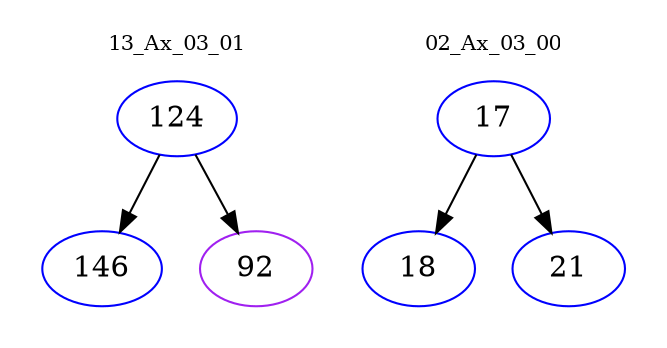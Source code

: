 digraph{
subgraph cluster_0 {
color = white
label = "13_Ax_03_01";
fontsize=10;
T0_124 [label="124", color="blue"]
T0_124 -> T0_146 [color="black"]
T0_146 [label="146", color="blue"]
T0_124 -> T0_92 [color="black"]
T0_92 [label="92", color="purple"]
}
subgraph cluster_1 {
color = white
label = "02_Ax_03_00";
fontsize=10;
T1_17 [label="17", color="blue"]
T1_17 -> T1_18 [color="black"]
T1_18 [label="18", color="blue"]
T1_17 -> T1_21 [color="black"]
T1_21 [label="21", color="blue"]
}
}
